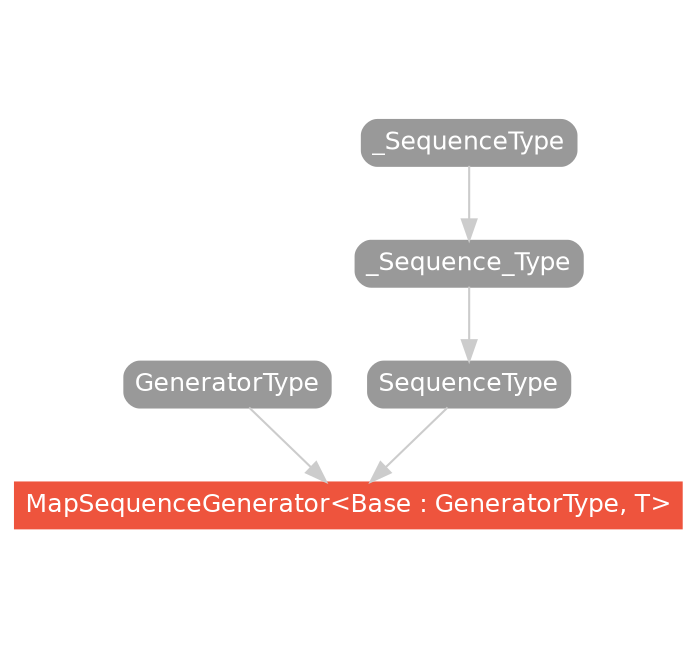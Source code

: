 strict digraph "MapSequenceGenerator<Base : GeneratorType, T> - Type Hierarchy - SwiftDoc.org" {
    pad="0.1,0.8"
    node [shape=box, style="filled,rounded", color="#999999", fillcolor="#999999", fontcolor=white, fontname=Helvetica, fontnames="Helvetica,sansserif", fontsize=12, margin="0.07,0.05", height="0.3"]
    edge [color="#cccccc"]
    "GeneratorType" [URL="/protocol/GeneratorType/"]
    "MapSequenceGenerator<Base : GeneratorType, T>" [URL="/type/MapSequenceGenerator/", style="filled", fillcolor="#ee543d", color="#ee543d"]
    "SequenceType" [URL="/protocol/SequenceType/"]
    "_SequenceType" [URL="/protocol/_SequenceType/"]
    "_Sequence_Type" [URL="/protocol/_Sequence_Type/"]    "GeneratorType" -> "MapSequenceGenerator<Base : GeneratorType, T>"
    "SequenceType" -> "MapSequenceGenerator<Base : GeneratorType, T>"
    "_Sequence_Type" -> "SequenceType"
    "_SequenceType" -> "_Sequence_Type"
    subgraph Types {
        rank = max; "MapSequenceGenerator<Base : GeneratorType, T>";
    }
}